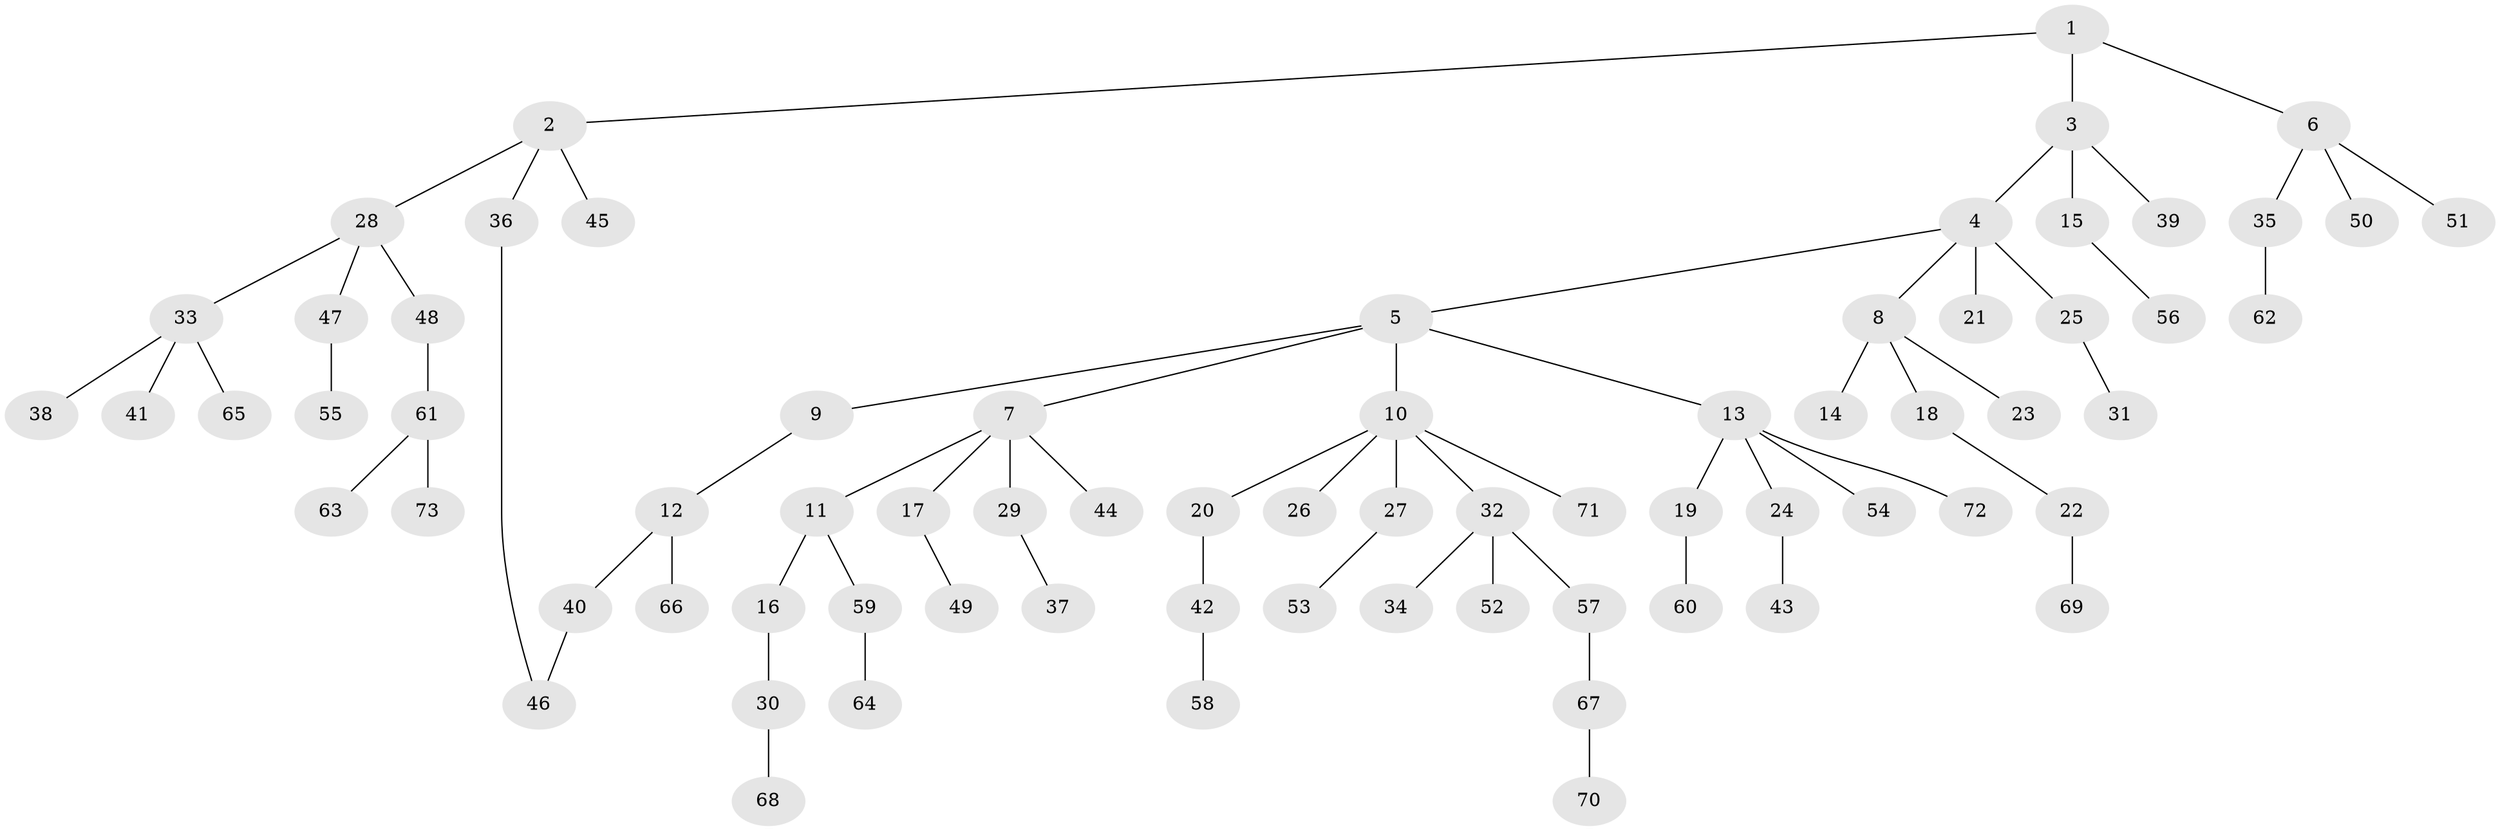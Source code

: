 // coarse degree distribution, {5: 0.058823529411764705, 6: 0.0196078431372549, 3: 0.0784313725490196, 7: 0.0196078431372549, 9: 0.0196078431372549, 2: 0.23529411764705882, 1: 0.5686274509803921}
// Generated by graph-tools (version 1.1) at 2025/51/02/27/25 19:51:40]
// undirected, 73 vertices, 73 edges
graph export_dot {
graph [start="1"]
  node [color=gray90,style=filled];
  1;
  2;
  3;
  4;
  5;
  6;
  7;
  8;
  9;
  10;
  11;
  12;
  13;
  14;
  15;
  16;
  17;
  18;
  19;
  20;
  21;
  22;
  23;
  24;
  25;
  26;
  27;
  28;
  29;
  30;
  31;
  32;
  33;
  34;
  35;
  36;
  37;
  38;
  39;
  40;
  41;
  42;
  43;
  44;
  45;
  46;
  47;
  48;
  49;
  50;
  51;
  52;
  53;
  54;
  55;
  56;
  57;
  58;
  59;
  60;
  61;
  62;
  63;
  64;
  65;
  66;
  67;
  68;
  69;
  70;
  71;
  72;
  73;
  1 -- 2;
  1 -- 3;
  1 -- 6;
  2 -- 28;
  2 -- 36;
  2 -- 45;
  3 -- 4;
  3 -- 15;
  3 -- 39;
  4 -- 5;
  4 -- 8;
  4 -- 21;
  4 -- 25;
  5 -- 7;
  5 -- 9;
  5 -- 10;
  5 -- 13;
  6 -- 35;
  6 -- 50;
  6 -- 51;
  7 -- 11;
  7 -- 17;
  7 -- 29;
  7 -- 44;
  8 -- 14;
  8 -- 18;
  8 -- 23;
  9 -- 12;
  10 -- 20;
  10 -- 26;
  10 -- 27;
  10 -- 32;
  10 -- 71;
  11 -- 16;
  11 -- 59;
  12 -- 40;
  12 -- 66;
  13 -- 19;
  13 -- 24;
  13 -- 54;
  13 -- 72;
  15 -- 56;
  16 -- 30;
  17 -- 49;
  18 -- 22;
  19 -- 60;
  20 -- 42;
  22 -- 69;
  24 -- 43;
  25 -- 31;
  27 -- 53;
  28 -- 33;
  28 -- 47;
  28 -- 48;
  29 -- 37;
  30 -- 68;
  32 -- 34;
  32 -- 52;
  32 -- 57;
  33 -- 38;
  33 -- 41;
  33 -- 65;
  35 -- 62;
  36 -- 46;
  40 -- 46;
  42 -- 58;
  47 -- 55;
  48 -- 61;
  57 -- 67;
  59 -- 64;
  61 -- 63;
  61 -- 73;
  67 -- 70;
}
